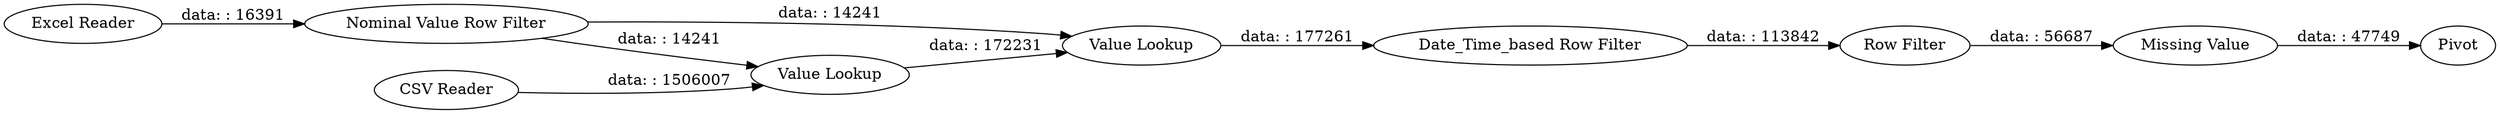 digraph {
	"3566205568818349856_5" [label="Excel Reader"]
	"3566205568818349856_22" [label="Row Filter"]
	"3566205568818349856_25" [label="Missing Value"]
	"3566205568818349856_1" [label="CSV Reader"]
	"3566205568818349856_20" [label="Value Lookup"]
	"3566205568818349856_24" [label="Nominal Value Row Filter"]
	"3566205568818349856_27" [label=Pivot]
	"3566205568818349856_19" [label="Value Lookup"]
	"3566205568818349856_21" [label="Date_Time_based Row Filter"]
	"3566205568818349856_19" -> "3566205568818349856_20" [label="data: : 172231"]
	"3566205568818349856_20" -> "3566205568818349856_21" [label="data: : 177261"]
	"3566205568818349856_25" -> "3566205568818349856_27" [label="data: : 47749"]
	"3566205568818349856_5" -> "3566205568818349856_24" [label="data: : 16391"]
	"3566205568818349856_1" -> "3566205568818349856_19" [label="data: : 1506007"]
	"3566205568818349856_24" -> "3566205568818349856_20" [label="data: : 14241"]
	"3566205568818349856_21" -> "3566205568818349856_22" [label="data: : 113842"]
	"3566205568818349856_22" -> "3566205568818349856_25" [label="data: : 56687"]
	"3566205568818349856_24" -> "3566205568818349856_19" [label="data: : 14241"]
	rankdir=LR
}
